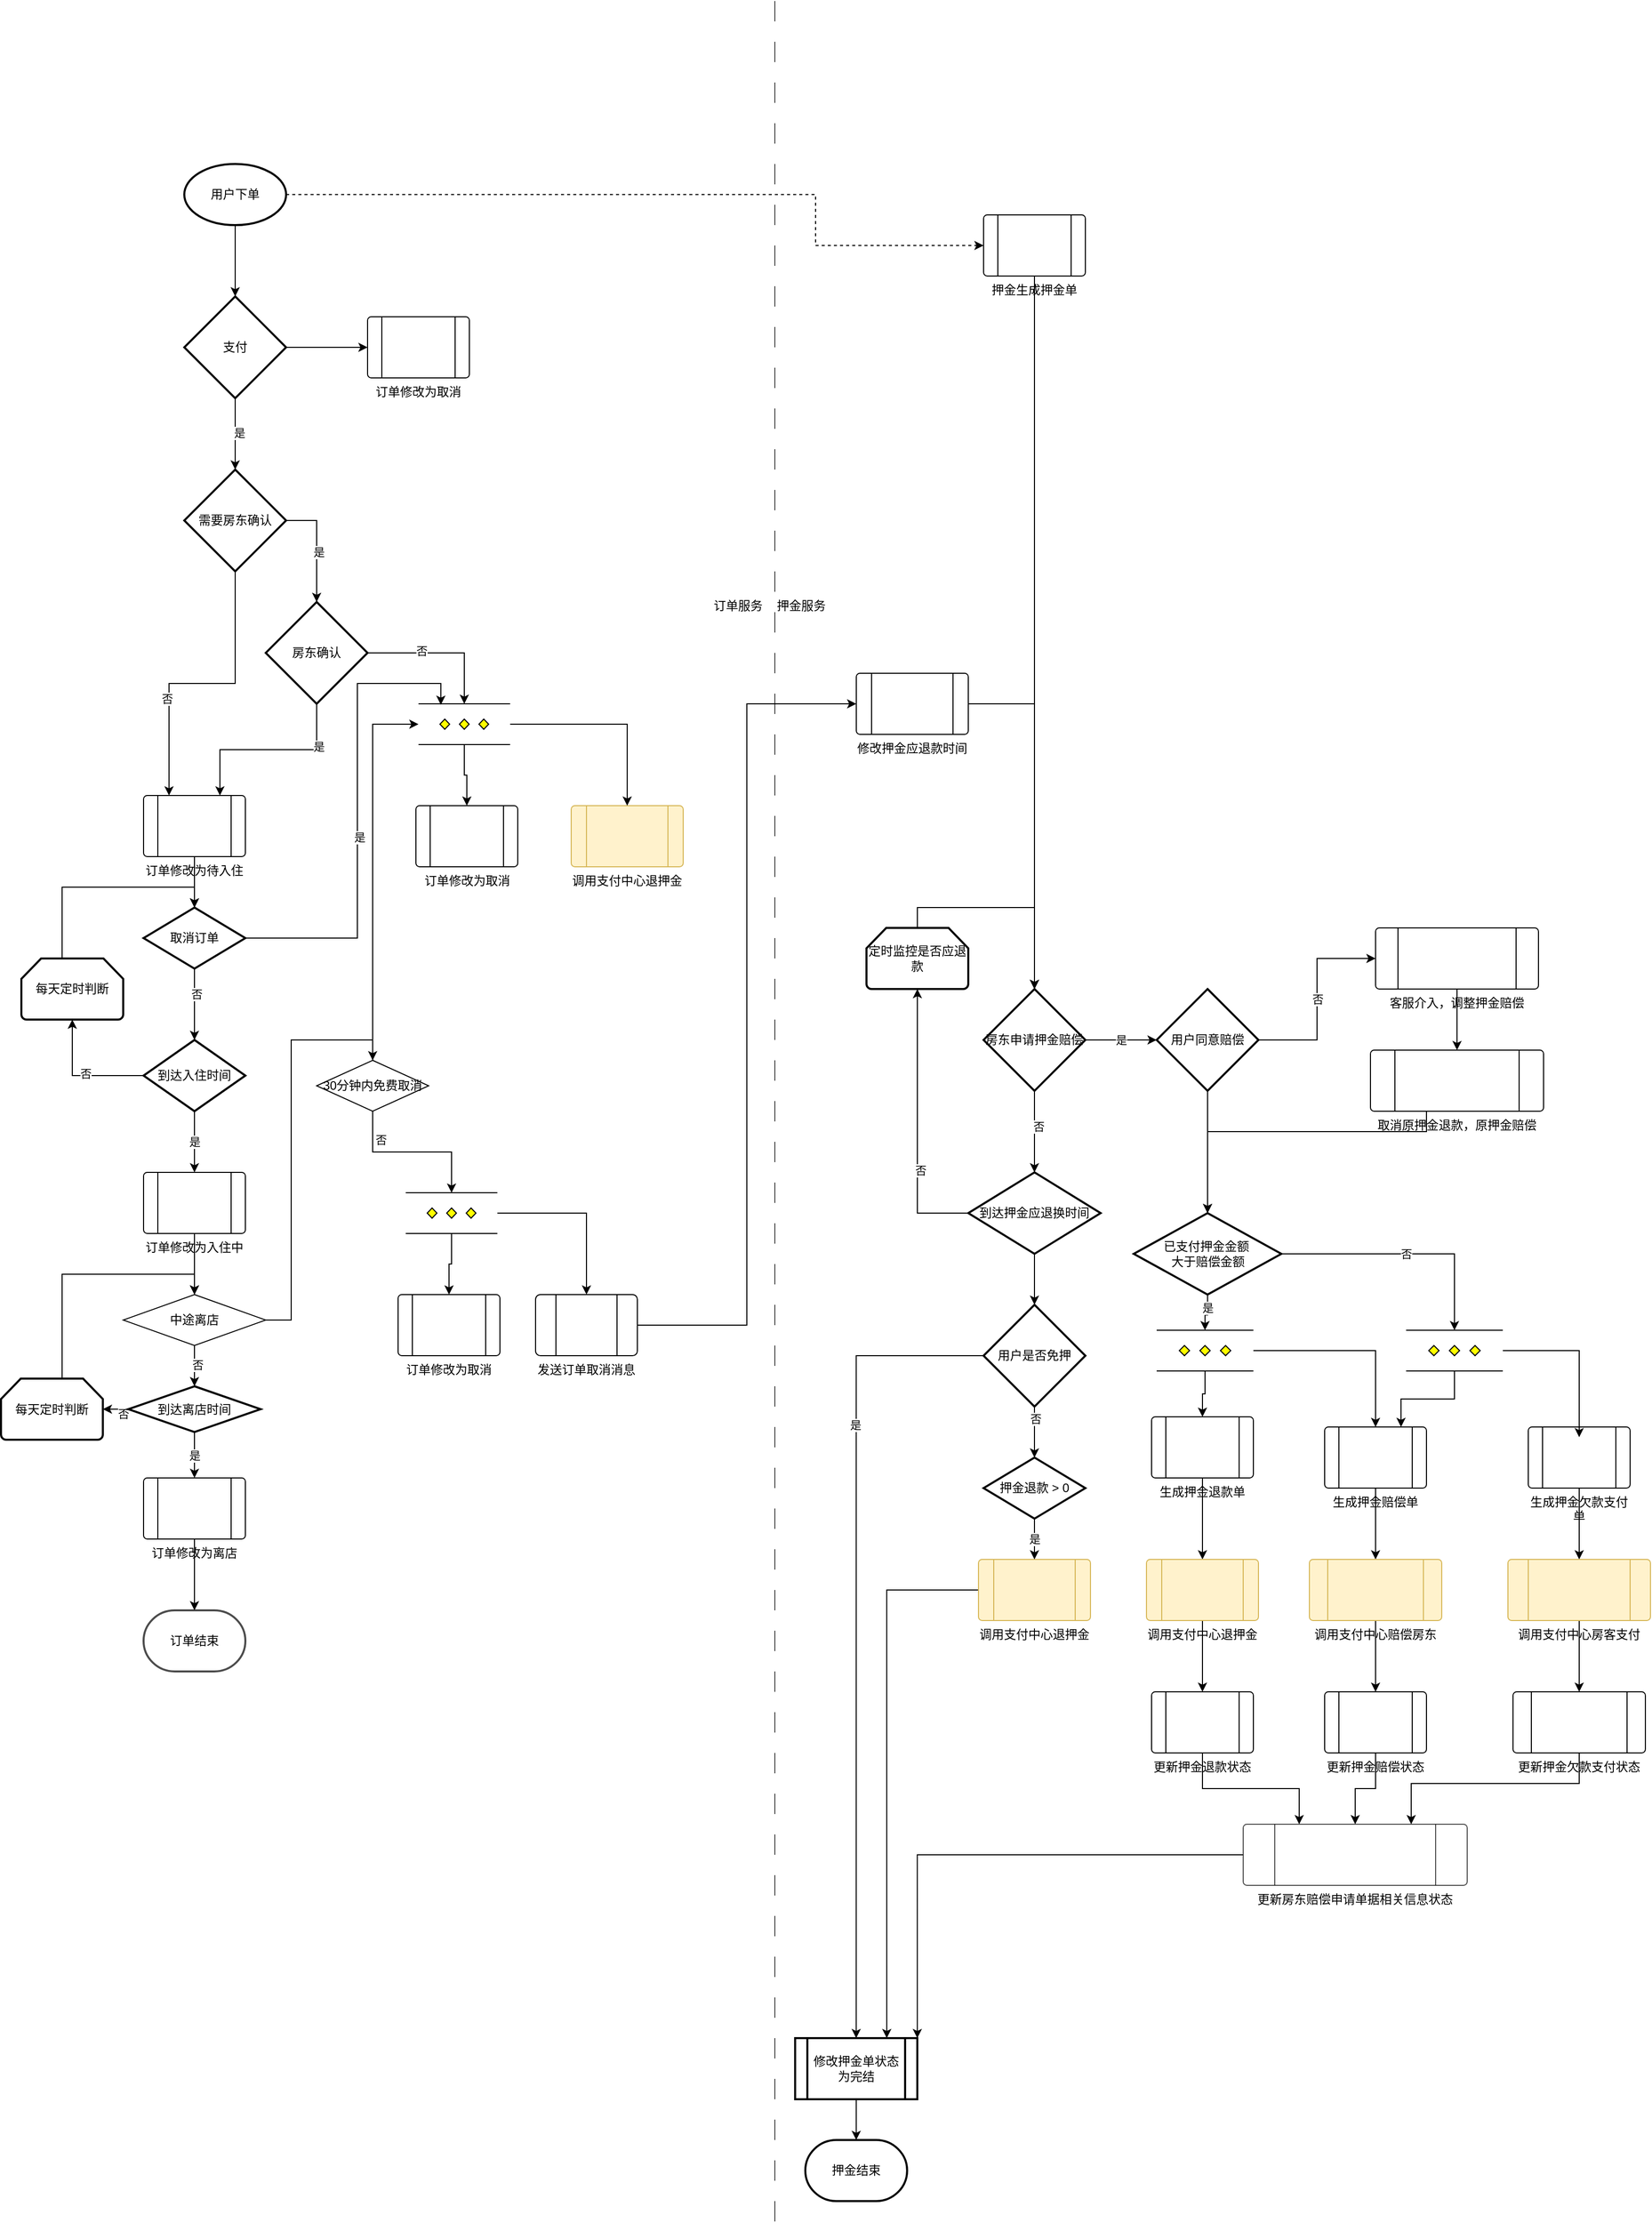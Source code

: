 <mxfile version="13.8.9-1" type="github">
  <diagram id="CqDLDWrJa-jndo9C78Bm" name="Page-1">
    <mxGraphModel dx="946" dy="591" grid="1" gridSize="10" guides="1" tooltips="1" connect="1" arrows="1" fold="1" page="1" pageScale="1" pageWidth="4681" pageHeight="3300" math="0" shadow="0">
      <root>
        <mxCell id="0" />
        <mxCell id="1" parent="0" />
        <mxCell id="YZ6cj2licxc5QXh-B7IP-3" value="调用支付中心退押金" style="verticalLabelPosition=bottom;verticalAlign=top;html=1;shape=process;whiteSpace=wrap;rounded=1;size=0.14;arcSize=6;fillColor=#fff2cc;strokeColor=#d6b656;" parent="1" vertex="1">
          <mxGeometry x="1910" y="1260" width="110" height="60" as="geometry" />
        </mxCell>
        <mxCell id="YZ6cj2licxc5QXh-B7IP-10" style="edgeStyle=orthogonalEdgeStyle;rounded=0;orthogonalLoop=1;jettySize=auto;html=1;exitX=1;exitY=0.5;exitDx=0;exitDy=0;exitPerimeter=0;" parent="1" source="YZ6cj2licxc5QXh-B7IP-4" target="YZ6cj2licxc5QXh-B7IP-5" edge="1">
          <mxGeometry relative="1" as="geometry">
            <mxPoint x="1680" y="1040" as="targetPoint" />
            <Array as="points">
              <mxPoint x="1660" y="980" />
            </Array>
          </mxGeometry>
        </mxCell>
        <mxCell id="YZ6cj2licxc5QXh-B7IP-14" value="是" style="edgeLabel;html=1;align=center;verticalAlign=middle;resizable=0;points=[];" parent="YZ6cj2licxc5QXh-B7IP-10" vertex="1" connectable="0">
          <mxGeometry x="0.107" y="2" relative="1" as="geometry">
            <mxPoint as="offset" />
          </mxGeometry>
        </mxCell>
        <mxCell id="YZ6cj2licxc5QXh-B7IP-18" style="edgeStyle=orthogonalEdgeStyle;rounded=0;orthogonalLoop=1;jettySize=auto;html=1;entryX=0.25;entryY=0;entryDx=0;entryDy=0;" parent="1" source="YZ6cj2licxc5QXh-B7IP-4" target="YZ6cj2licxc5QXh-B7IP-26" edge="1">
          <mxGeometry relative="1" as="geometry">
            <mxPoint x="1500" y="1150" as="targetPoint" />
          </mxGeometry>
        </mxCell>
        <mxCell id="YZ6cj2licxc5QXh-B7IP-19" value="否" style="edgeLabel;html=1;align=center;verticalAlign=middle;resizable=0;points=[];" parent="YZ6cj2licxc5QXh-B7IP-18" vertex="1" connectable="0">
          <mxGeometry x="0.333" y="-2" relative="1" as="geometry">
            <mxPoint as="offset" />
          </mxGeometry>
        </mxCell>
        <mxCell id="YZ6cj2licxc5QXh-B7IP-4" value="需要房东确认" style="strokeWidth=2;html=1;shape=mxgraph.flowchart.decision;whiteSpace=wrap;" parent="1" vertex="1">
          <mxGeometry x="1530" y="930" width="100" height="100" as="geometry" />
        </mxCell>
        <mxCell id="YZ6cj2licxc5QXh-B7IP-30" style="edgeStyle=orthogonalEdgeStyle;rounded=0;orthogonalLoop=1;jettySize=auto;html=1;exitX=0.5;exitY=1;exitDx=0;exitDy=0;exitPerimeter=0;entryX=0.75;entryY=0;entryDx=0;entryDy=0;" parent="1" source="YZ6cj2licxc5QXh-B7IP-5" target="YZ6cj2licxc5QXh-B7IP-26" edge="1">
          <mxGeometry relative="1" as="geometry" />
        </mxCell>
        <mxCell id="YZ6cj2licxc5QXh-B7IP-31" value="是" style="edgeLabel;html=1;align=center;verticalAlign=middle;resizable=0;points=[];" parent="YZ6cj2licxc5QXh-B7IP-30" vertex="1" connectable="0">
          <mxGeometry x="-0.546" y="2" relative="1" as="geometry">
            <mxPoint as="offset" />
          </mxGeometry>
        </mxCell>
        <mxCell id="YZ6cj2licxc5QXh-B7IP-42" style="edgeStyle=orthogonalEdgeStyle;rounded=0;orthogonalLoop=1;jettySize=auto;html=1;entryX=0.5;entryY=0;entryDx=0;entryDy=0;entryPerimeter=0;" parent="1" source="YZ6cj2licxc5QXh-B7IP-5" target="YZ6cj2licxc5QXh-B7IP-34" edge="1">
          <mxGeometry relative="1" as="geometry" />
        </mxCell>
        <mxCell id="YZ6cj2licxc5QXh-B7IP-43" value="否" style="edgeLabel;html=1;align=center;verticalAlign=middle;resizable=0;points=[];" parent="YZ6cj2licxc5QXh-B7IP-42" vertex="1" connectable="0">
          <mxGeometry x="-0.272" y="2" relative="1" as="geometry">
            <mxPoint as="offset" />
          </mxGeometry>
        </mxCell>
        <mxCell id="YZ6cj2licxc5QXh-B7IP-5" value="房东确认" style="strokeWidth=2;html=1;shape=mxgraph.flowchart.decision;whiteSpace=wrap;" parent="1" vertex="1">
          <mxGeometry x="1610" y="1060" width="100" height="100" as="geometry" />
        </mxCell>
        <mxCell id="YZ6cj2licxc5QXh-B7IP-27" style="edgeStyle=orthogonalEdgeStyle;rounded=0;orthogonalLoop=1;jettySize=auto;html=1;exitX=0.5;exitY=1;exitDx=0;exitDy=0;exitPerimeter=0;entryX=0.5;entryY=0;entryDx=0;entryDy=0;entryPerimeter=0;" parent="1" source="YZ6cj2licxc5QXh-B7IP-6" target="YZ6cj2licxc5QXh-B7IP-25" edge="1">
          <mxGeometry relative="1" as="geometry" />
        </mxCell>
        <mxCell id="YZ6cj2licxc5QXh-B7IP-44" style="edgeStyle=orthogonalEdgeStyle;rounded=0;orthogonalLoop=1;jettySize=auto;html=1;entryX=0;entryY=0.5;entryDx=0;entryDy=0;dashed=1;" parent="1" source="YZ6cj2licxc5QXh-B7IP-6" target="YZ6cj2licxc5QXh-B7IP-7" edge="1">
          <mxGeometry relative="1" as="geometry">
            <Array as="points">
              <mxPoint x="2150" y="660" />
              <mxPoint x="2150" y="710" />
            </Array>
          </mxGeometry>
        </mxCell>
        <mxCell id="YZ6cj2licxc5QXh-B7IP-6" value="用户下单" style="strokeWidth=2;html=1;shape=mxgraph.flowchart.start_1;whiteSpace=wrap;" parent="1" vertex="1">
          <mxGeometry x="1530" y="630" width="100" height="60" as="geometry" />
        </mxCell>
        <mxCell id="YZ6cj2licxc5QXh-B7IP-106" style="edgeStyle=orthogonalEdgeStyle;rounded=0;orthogonalLoop=1;jettySize=auto;html=1;entryX=0.5;entryY=0;entryDx=0;entryDy=0;entryPerimeter=0;" parent="1" source="YZ6cj2licxc5QXh-B7IP-7" target="YZ6cj2licxc5QXh-B7IP-90" edge="1">
          <mxGeometry relative="1" as="geometry" />
        </mxCell>
        <mxCell id="YZ6cj2licxc5QXh-B7IP-7" value="押金生成押金单" style="verticalLabelPosition=bottom;verticalAlign=top;html=1;shape=process;whiteSpace=wrap;rounded=1;size=0.14;arcSize=6;" parent="1" vertex="1">
          <mxGeometry x="2315" y="680" width="100" height="60" as="geometry" />
        </mxCell>
        <mxCell id="YZ6cj2licxc5QXh-B7IP-12" value="订单修改为取消" style="verticalLabelPosition=bottom;verticalAlign=top;html=1;shape=process;whiteSpace=wrap;rounded=1;size=0.14;arcSize=6;" parent="1" vertex="1">
          <mxGeometry x="1757.5" y="1260" width="100" height="60" as="geometry" />
        </mxCell>
        <mxCell id="YZ6cj2licxc5QXh-B7IP-28" style="edgeStyle=orthogonalEdgeStyle;rounded=0;orthogonalLoop=1;jettySize=auto;html=1;exitX=0.5;exitY=1;exitDx=0;exitDy=0;exitPerimeter=0;entryX=0.5;entryY=0;entryDx=0;entryDy=0;entryPerimeter=0;" parent="1" source="YZ6cj2licxc5QXh-B7IP-25" target="YZ6cj2licxc5QXh-B7IP-4" edge="1">
          <mxGeometry relative="1" as="geometry" />
        </mxCell>
        <mxCell id="YZ6cj2licxc5QXh-B7IP-32" value="是" style="edgeLabel;html=1;align=center;verticalAlign=middle;resizable=0;points=[];" parent="YZ6cj2licxc5QXh-B7IP-28" vertex="1" connectable="0">
          <mxGeometry x="-0.029" y="4" relative="1" as="geometry">
            <mxPoint as="offset" />
          </mxGeometry>
        </mxCell>
        <mxCell id="YZ6cj2licxc5QXh-B7IP-41" style="edgeStyle=orthogonalEdgeStyle;rounded=0;orthogonalLoop=1;jettySize=auto;html=1;entryX=0;entryY=0.5;entryDx=0;entryDy=0;" parent="1" source="YZ6cj2licxc5QXh-B7IP-25" target="YZ6cj2licxc5QXh-B7IP-40" edge="1">
          <mxGeometry relative="1" as="geometry" />
        </mxCell>
        <mxCell id="YZ6cj2licxc5QXh-B7IP-25" value="支付" style="strokeWidth=2;html=1;shape=mxgraph.flowchart.decision;whiteSpace=wrap;" parent="1" vertex="1">
          <mxGeometry x="1530" y="760" width="100" height="100" as="geometry" />
        </mxCell>
        <mxCell id="YZ6cj2licxc5QXh-B7IP-66" style="edgeStyle=orthogonalEdgeStyle;rounded=0;orthogonalLoop=1;jettySize=auto;html=1;entryX=0.5;entryY=0;entryDx=0;entryDy=0;entryPerimeter=0;" parent="1" source="YZ6cj2licxc5QXh-B7IP-26" target="YZ6cj2licxc5QXh-B7IP-38" edge="1">
          <mxGeometry relative="1" as="geometry" />
        </mxCell>
        <mxCell id="YZ6cj2licxc5QXh-B7IP-26" value="订单修改为待入住" style="verticalLabelPosition=bottom;verticalAlign=top;html=1;shape=process;whiteSpace=wrap;rounded=1;size=0.14;arcSize=6;" parent="1" vertex="1">
          <mxGeometry x="1490" y="1250" width="100" height="60" as="geometry" />
        </mxCell>
        <mxCell id="YZ6cj2licxc5QXh-B7IP-46" style="edgeStyle=orthogonalEdgeStyle;rounded=0;orthogonalLoop=1;jettySize=auto;html=1;entryX=0.5;entryY=0;entryDx=0;entryDy=0;" parent="1" source="YZ6cj2licxc5QXh-B7IP-34" target="YZ6cj2licxc5QXh-B7IP-12" edge="1">
          <mxGeometry relative="1" as="geometry">
            <mxPoint x="1807.5" y="1250" as="targetPoint" />
          </mxGeometry>
        </mxCell>
        <mxCell id="YZ6cj2licxc5QXh-B7IP-47" style="edgeStyle=orthogonalEdgeStyle;rounded=0;orthogonalLoop=1;jettySize=auto;html=1;" parent="1" source="YZ6cj2licxc5QXh-B7IP-34" target="YZ6cj2licxc5QXh-B7IP-3" edge="1">
          <mxGeometry relative="1" as="geometry" />
        </mxCell>
        <mxCell id="YZ6cj2licxc5QXh-B7IP-34" value="" style="verticalLabelPosition=bottom;verticalAlign=top;html=1;shape=mxgraph.flowchart.parallel_mode;pointerEvents=1" parent="1" vertex="1">
          <mxGeometry x="1760" y="1160" width="90" height="40" as="geometry" />
        </mxCell>
        <mxCell id="YZ6cj2licxc5QXh-B7IP-67" style="edgeStyle=orthogonalEdgeStyle;rounded=0;orthogonalLoop=1;jettySize=auto;html=1;exitX=0.5;exitY=1;exitDx=0;exitDy=0;exitPerimeter=0;entryX=0.5;entryY=0;entryDx=0;entryDy=0;entryPerimeter=0;" parent="1" source="YZ6cj2licxc5QXh-B7IP-38" target="YZ6cj2licxc5QXh-B7IP-63" edge="1">
          <mxGeometry relative="1" as="geometry" />
        </mxCell>
        <mxCell id="YZ6cj2licxc5QXh-B7IP-68" value="否" style="edgeLabel;html=1;align=center;verticalAlign=middle;resizable=0;points=[];" parent="YZ6cj2licxc5QXh-B7IP-67" vertex="1" connectable="0">
          <mxGeometry x="-0.286" y="2" relative="1" as="geometry">
            <mxPoint as="offset" />
          </mxGeometry>
        </mxCell>
        <mxCell id="YZ6cj2licxc5QXh-B7IP-80" style="edgeStyle=orthogonalEdgeStyle;rounded=0;orthogonalLoop=1;jettySize=auto;html=1;exitX=1;exitY=0.5;exitDx=0;exitDy=0;exitPerimeter=0;entryX=0.244;entryY=0.025;entryDx=0;entryDy=0;entryPerimeter=0;" parent="1" source="YZ6cj2licxc5QXh-B7IP-38" target="YZ6cj2licxc5QXh-B7IP-34" edge="1">
          <mxGeometry relative="1" as="geometry">
            <Array as="points">
              <mxPoint x="1700" y="1390" />
              <mxPoint x="1700" y="1140" />
              <mxPoint x="1782" y="1140" />
            </Array>
          </mxGeometry>
        </mxCell>
        <mxCell id="YZ6cj2licxc5QXh-B7IP-81" value="是" style="edgeLabel;html=1;align=center;verticalAlign=middle;resizable=0;points=[];" parent="YZ6cj2licxc5QXh-B7IP-80" vertex="1" connectable="0">
          <mxGeometry x="-0.095" y="-2" relative="1" as="geometry">
            <mxPoint as="offset" />
          </mxGeometry>
        </mxCell>
        <mxCell id="YZ6cj2licxc5QXh-B7IP-38" value="取消订单" style="strokeWidth=2;html=1;shape=mxgraph.flowchart.decision;whiteSpace=wrap;" parent="1" vertex="1">
          <mxGeometry x="1490" y="1360" width="100" height="60" as="geometry" />
        </mxCell>
        <mxCell id="YZ6cj2licxc5QXh-B7IP-40" value="订单修改为取消" style="verticalLabelPosition=bottom;verticalAlign=top;html=1;shape=process;whiteSpace=wrap;rounded=1;size=0.14;arcSize=6;" parent="1" vertex="1">
          <mxGeometry x="1710" y="780" width="100" height="60" as="geometry" />
        </mxCell>
        <mxCell id="IQoeNceA4I0Qv3CxPhP2-16" style="edgeStyle=orthogonalEdgeStyle;rounded=0;orthogonalLoop=1;jettySize=auto;html=1;entryX=0.75;entryY=0;entryDx=0;entryDy=0;" parent="1" source="YZ6cj2licxc5QXh-B7IP-51" target="IQoeNceA4I0Qv3CxPhP2-12" edge="1">
          <mxGeometry relative="1" as="geometry" />
        </mxCell>
        <mxCell id="YZ6cj2licxc5QXh-B7IP-51" value="调用支付中心退押金" style="verticalLabelPosition=bottom;verticalAlign=top;html=1;shape=process;whiteSpace=wrap;rounded=1;size=0.14;arcSize=6;fillColor=#fff2cc;strokeColor=#d6b656;" parent="1" vertex="1">
          <mxGeometry x="2310" y="2000" width="110" height="60" as="geometry" />
        </mxCell>
        <mxCell id="YZ6cj2licxc5QXh-B7IP-52" value="订单修改为取消" style="verticalLabelPosition=bottom;verticalAlign=top;html=1;shape=process;whiteSpace=wrap;rounded=1;size=0.14;arcSize=6;" parent="1" vertex="1">
          <mxGeometry x="1740" y="1740" width="100" height="60" as="geometry" />
        </mxCell>
        <mxCell id="YZ6cj2licxc5QXh-B7IP-53" style="edgeStyle=orthogonalEdgeStyle;rounded=0;orthogonalLoop=1;jettySize=auto;html=1;entryX=0.5;entryY=0;entryDx=0;entryDy=0;" parent="1" source="YZ6cj2licxc5QXh-B7IP-55" target="YZ6cj2licxc5QXh-B7IP-52" edge="1">
          <mxGeometry relative="1" as="geometry">
            <mxPoint x="1795" y="1730" as="targetPoint" />
          </mxGeometry>
        </mxCell>
        <mxCell id="YZ6cj2licxc5QXh-B7IP-105" style="edgeStyle=orthogonalEdgeStyle;rounded=0;orthogonalLoop=1;jettySize=auto;html=1;" parent="1" source="YZ6cj2licxc5QXh-B7IP-55" target="YZ6cj2licxc5QXh-B7IP-56" edge="1">
          <mxGeometry relative="1" as="geometry" />
        </mxCell>
        <mxCell id="YZ6cj2licxc5QXh-B7IP-55" value="" style="verticalLabelPosition=bottom;verticalAlign=top;html=1;shape=mxgraph.flowchart.parallel_mode;pointerEvents=1" parent="1" vertex="1">
          <mxGeometry x="1747.5" y="1640" width="90" height="40" as="geometry" />
        </mxCell>
        <mxCell id="IQoeNceA4I0Qv3CxPhP2-4" style="edgeStyle=orthogonalEdgeStyle;rounded=0;orthogonalLoop=1;jettySize=auto;html=1;entryX=0;entryY=0.5;entryDx=0;entryDy=0;" parent="1" source="YZ6cj2licxc5QXh-B7IP-56" target="IQoeNceA4I0Qv3CxPhP2-2" edge="1">
          <mxGeometry relative="1" as="geometry" />
        </mxCell>
        <mxCell id="YZ6cj2licxc5QXh-B7IP-56" value="发送订单取消消息" style="verticalLabelPosition=bottom;verticalAlign=top;html=1;shape=process;whiteSpace=wrap;rounded=1;size=0.2;arcSize=8;" parent="1" vertex="1">
          <mxGeometry x="1875" y="1740" width="100" height="60" as="geometry" />
        </mxCell>
        <mxCell id="YZ6cj2licxc5QXh-B7IP-77" style="edgeStyle=orthogonalEdgeStyle;rounded=0;orthogonalLoop=1;jettySize=auto;html=1;entryX=0.5;entryY=0;entryDx=0;entryDy=0;" parent="1" source="YZ6cj2licxc5QXh-B7IP-58" target="YZ6cj2licxc5QXh-B7IP-62" edge="1">
          <mxGeometry relative="1" as="geometry" />
        </mxCell>
        <mxCell id="YZ6cj2licxc5QXh-B7IP-58" value="订单修改为入住中" style="verticalLabelPosition=bottom;verticalAlign=top;html=1;shape=process;whiteSpace=wrap;rounded=1;size=0.14;arcSize=6;" parent="1" vertex="1">
          <mxGeometry x="1490" y="1620" width="100" height="60" as="geometry" />
        </mxCell>
        <mxCell id="YZ6cj2licxc5QXh-B7IP-85" style="edgeStyle=orthogonalEdgeStyle;rounded=0;orthogonalLoop=1;jettySize=auto;html=1;entryX=0.5;entryY=0;entryDx=0;entryDy=0;entryPerimeter=0;" parent="1" source="YZ6cj2licxc5QXh-B7IP-62" target="YZ6cj2licxc5QXh-B7IP-79" edge="1">
          <mxGeometry relative="1" as="geometry" />
        </mxCell>
        <mxCell id="YZ6cj2licxc5QXh-B7IP-86" value="否" style="edgeLabel;html=1;align=center;verticalAlign=middle;resizable=0;points=[];" parent="YZ6cj2licxc5QXh-B7IP-85" vertex="1" connectable="0">
          <mxGeometry x="-0.067" y="3" relative="1" as="geometry">
            <mxPoint as="offset" />
          </mxGeometry>
        </mxCell>
        <mxCell id="Ndkv5XKB-rQeIS26Dphu-2" style="edgeStyle=orthogonalEdgeStyle;rounded=0;orthogonalLoop=1;jettySize=auto;html=1;entryX=0.5;entryY=0;entryDx=0;entryDy=0;" edge="1" parent="1" source="YZ6cj2licxc5QXh-B7IP-62" target="Ndkv5XKB-rQeIS26Dphu-1">
          <mxGeometry relative="1" as="geometry" />
        </mxCell>
        <mxCell id="YZ6cj2licxc5QXh-B7IP-62" value="中途离店" style="rhombus;whiteSpace=wrap;html=1;" parent="1" vertex="1">
          <mxGeometry x="1470" y="1740" width="140" height="50" as="geometry" />
        </mxCell>
        <mxCell id="YZ6cj2licxc5QXh-B7IP-69" value="是" style="edgeStyle=orthogonalEdgeStyle;rounded=0;orthogonalLoop=1;jettySize=auto;html=1;entryX=0.5;entryY=0;entryDx=0;entryDy=0;" parent="1" source="YZ6cj2licxc5QXh-B7IP-63" target="YZ6cj2licxc5QXh-B7IP-58" edge="1">
          <mxGeometry relative="1" as="geometry" />
        </mxCell>
        <mxCell id="YZ6cj2licxc5QXh-B7IP-73" style="edgeStyle=orthogonalEdgeStyle;rounded=0;orthogonalLoop=1;jettySize=auto;html=1;entryX=0.5;entryY=1;entryDx=0;entryDy=0;entryPerimeter=0;" parent="1" source="YZ6cj2licxc5QXh-B7IP-63" target="YZ6cj2licxc5QXh-B7IP-72" edge="1">
          <mxGeometry relative="1" as="geometry" />
        </mxCell>
        <mxCell id="YZ6cj2licxc5QXh-B7IP-115" value="否" style="edgeLabel;html=1;align=center;verticalAlign=middle;resizable=0;points=[];" parent="YZ6cj2licxc5QXh-B7IP-73" vertex="1" connectable="0">
          <mxGeometry x="-0.067" y="-2" relative="1" as="geometry">
            <mxPoint x="1" as="offset" />
          </mxGeometry>
        </mxCell>
        <mxCell id="YZ6cj2licxc5QXh-B7IP-63" value="到达入住时间" style="strokeWidth=2;html=1;shape=mxgraph.flowchart.decision;whiteSpace=wrap;" parent="1" vertex="1">
          <mxGeometry x="1490" y="1490" width="100" height="70" as="geometry" />
        </mxCell>
        <mxCell id="IQoeNceA4I0Qv3CxPhP2-74" style="edgeStyle=orthogonalEdgeStyle;rounded=0;orthogonalLoop=1;jettySize=auto;html=1;entryX=0.5;entryY=0;entryDx=0;entryDy=0;entryPerimeter=0;" parent="1" source="YZ6cj2licxc5QXh-B7IP-65" target="IQoeNceA4I0Qv3CxPhP2-75" edge="1">
          <mxGeometry relative="1" as="geometry">
            <mxPoint x="1540" y="2040" as="targetPoint" />
          </mxGeometry>
        </mxCell>
        <mxCell id="YZ6cj2licxc5QXh-B7IP-65" value="订单修改为离店" style="verticalLabelPosition=bottom;verticalAlign=top;html=1;shape=process;whiteSpace=wrap;rounded=1;size=0.14;arcSize=6;" parent="1" vertex="1">
          <mxGeometry x="1490" y="1920" width="100" height="60" as="geometry" />
        </mxCell>
        <mxCell id="YZ6cj2licxc5QXh-B7IP-74" style="edgeStyle=orthogonalEdgeStyle;rounded=0;orthogonalLoop=1;jettySize=auto;html=1;entryX=0.5;entryY=0;entryDx=0;entryDy=0;entryPerimeter=0;" parent="1" source="YZ6cj2licxc5QXh-B7IP-72" target="YZ6cj2licxc5QXh-B7IP-38" edge="1">
          <mxGeometry relative="1" as="geometry">
            <Array as="points">
              <mxPoint x="1410" y="1340" />
              <mxPoint x="1540" y="1340" />
            </Array>
          </mxGeometry>
        </mxCell>
        <mxCell id="YZ6cj2licxc5QXh-B7IP-72" value="每天定时判断" style="strokeWidth=2;html=1;shape=mxgraph.flowchart.loop_limit;whiteSpace=wrap;" parent="1" vertex="1">
          <mxGeometry x="1370" y="1410" width="100" height="60" as="geometry" />
        </mxCell>
        <mxCell id="YZ6cj2licxc5QXh-B7IP-83" style="edgeStyle=orthogonalEdgeStyle;rounded=0;orthogonalLoop=1;jettySize=auto;html=1;entryX=1;entryY=0.5;entryDx=0;entryDy=0;entryPerimeter=0;" parent="1" source="YZ6cj2licxc5QXh-B7IP-79" target="YZ6cj2licxc5QXh-B7IP-82" edge="1">
          <mxGeometry relative="1" as="geometry" />
        </mxCell>
        <mxCell id="YZ6cj2licxc5QXh-B7IP-88" value="否" style="edgeLabel;html=1;align=center;verticalAlign=middle;resizable=0;points=[];" parent="YZ6cj2licxc5QXh-B7IP-83" vertex="1" connectable="0">
          <mxGeometry x="0.28" y="4" relative="1" as="geometry">
            <mxPoint as="offset" />
          </mxGeometry>
        </mxCell>
        <mxCell id="YZ6cj2licxc5QXh-B7IP-87" value="是" style="edgeStyle=orthogonalEdgeStyle;rounded=0;orthogonalLoop=1;jettySize=auto;html=1;exitX=0.5;exitY=1;exitDx=0;exitDy=0;exitPerimeter=0;entryX=0.5;entryY=0;entryDx=0;entryDy=0;" parent="1" source="YZ6cj2licxc5QXh-B7IP-79" target="YZ6cj2licxc5QXh-B7IP-65" edge="1">
          <mxGeometry relative="1" as="geometry" />
        </mxCell>
        <mxCell id="YZ6cj2licxc5QXh-B7IP-79" value="到达离店时间" style="strokeWidth=2;html=1;shape=mxgraph.flowchart.decision;whiteSpace=wrap;" parent="1" vertex="1">
          <mxGeometry x="1475" y="1830" width="130" height="45" as="geometry" />
        </mxCell>
        <mxCell id="YZ6cj2licxc5QXh-B7IP-84" style="edgeStyle=orthogonalEdgeStyle;rounded=0;orthogonalLoop=1;jettySize=auto;html=1;entryX=0.5;entryY=0;entryDx=0;entryDy=0;" parent="1" source="YZ6cj2licxc5QXh-B7IP-82" target="YZ6cj2licxc5QXh-B7IP-62" edge="1">
          <mxGeometry relative="1" as="geometry">
            <mxPoint x="1390" y="1700" as="targetPoint" />
            <Array as="points">
              <mxPoint x="1410" y="1720" />
              <mxPoint x="1540" y="1720" />
            </Array>
          </mxGeometry>
        </mxCell>
        <mxCell id="YZ6cj2licxc5QXh-B7IP-82" value="每天定时判断" style="strokeWidth=2;html=1;shape=mxgraph.flowchart.loop_limit;whiteSpace=wrap;" parent="1" vertex="1">
          <mxGeometry x="1350" y="1822.5" width="100" height="60" as="geometry" />
        </mxCell>
        <mxCell id="YZ6cj2licxc5QXh-B7IP-116" style="edgeStyle=orthogonalEdgeStyle;rounded=0;orthogonalLoop=1;jettySize=auto;html=1;exitX=0.5;exitY=0;exitDx=0;exitDy=0;exitPerimeter=0;entryX=0.5;entryY=0;entryDx=0;entryDy=0;entryPerimeter=0;" parent="1" source="YZ6cj2licxc5QXh-B7IP-89" target="YZ6cj2licxc5QXh-B7IP-90" edge="1">
          <mxGeometry relative="1" as="geometry" />
        </mxCell>
        <mxCell id="YZ6cj2licxc5QXh-B7IP-89" value="定时监控是否应退款" style="strokeWidth=2;html=1;shape=mxgraph.flowchart.loop_limit;whiteSpace=wrap;" parent="1" vertex="1">
          <mxGeometry x="2200" y="1380" width="100" height="60" as="geometry" />
        </mxCell>
        <mxCell id="YZ6cj2licxc5QXh-B7IP-96" style="edgeStyle=orthogonalEdgeStyle;rounded=0;orthogonalLoop=1;jettySize=auto;html=1;entryX=0.5;entryY=0;entryDx=0;entryDy=0;entryPerimeter=0;" parent="1" source="YZ6cj2licxc5QXh-B7IP-90" target="YZ6cj2licxc5QXh-B7IP-92" edge="1">
          <mxGeometry relative="1" as="geometry" />
        </mxCell>
        <mxCell id="YZ6cj2licxc5QXh-B7IP-97" value="否" style="edgeLabel;html=1;align=center;verticalAlign=middle;resizable=0;points=[];" parent="YZ6cj2licxc5QXh-B7IP-96" vertex="1" connectable="0">
          <mxGeometry x="-0.125" y="4" relative="1" as="geometry">
            <mxPoint as="offset" />
          </mxGeometry>
        </mxCell>
        <mxCell id="YZ6cj2licxc5QXh-B7IP-98" value="是" style="edgeStyle=orthogonalEdgeStyle;rounded=0;orthogonalLoop=1;jettySize=auto;html=1;entryX=0;entryY=0.5;entryDx=0;entryDy=0;entryPerimeter=0;" parent="1" source="YZ6cj2licxc5QXh-B7IP-90" target="YZ6cj2licxc5QXh-B7IP-91" edge="1">
          <mxGeometry relative="1" as="geometry" />
        </mxCell>
        <mxCell id="YZ6cj2licxc5QXh-B7IP-90" value="房东申请押金赔偿" style="strokeWidth=2;html=1;shape=mxgraph.flowchart.decision;whiteSpace=wrap;" parent="1" vertex="1">
          <mxGeometry x="2315" y="1440" width="100" height="100" as="geometry" />
        </mxCell>
        <mxCell id="YZ6cj2licxc5QXh-B7IP-103" value="否" style="edgeStyle=orthogonalEdgeStyle;rounded=0;orthogonalLoop=1;jettySize=auto;html=1;entryX=0;entryY=0.5;entryDx=0;entryDy=0;" parent="1" source="YZ6cj2licxc5QXh-B7IP-91" target="IQoeNceA4I0Qv3CxPhP2-7" edge="1">
          <mxGeometry relative="1" as="geometry">
            <mxPoint x="2665.0" y="1490" as="targetPoint" />
          </mxGeometry>
        </mxCell>
        <mxCell id="IQoeNceA4I0Qv3CxPhP2-17" style="edgeStyle=orthogonalEdgeStyle;rounded=0;orthogonalLoop=1;jettySize=auto;html=1;entryX=0.5;entryY=0;entryDx=0;entryDy=0;entryPerimeter=0;" parent="1" source="YZ6cj2licxc5QXh-B7IP-91" target="IQoeNceA4I0Qv3CxPhP2-30" edge="1">
          <mxGeometry relative="1" as="geometry" />
        </mxCell>
        <mxCell id="YZ6cj2licxc5QXh-B7IP-91" value="用户同意赔偿" style="strokeWidth=2;html=1;shape=mxgraph.flowchart.decision;whiteSpace=wrap;" parent="1" vertex="1">
          <mxGeometry x="2485" y="1440" width="100" height="100" as="geometry" />
        </mxCell>
        <mxCell id="YZ6cj2licxc5QXh-B7IP-93" style="edgeStyle=orthogonalEdgeStyle;rounded=0;orthogonalLoop=1;jettySize=auto;html=1;entryX=0.5;entryY=1;entryDx=0;entryDy=0;entryPerimeter=0;" parent="1" source="YZ6cj2licxc5QXh-B7IP-92" target="YZ6cj2licxc5QXh-B7IP-89" edge="1">
          <mxGeometry relative="1" as="geometry">
            <Array as="points">
              <mxPoint x="2250" y="1660" />
            </Array>
          </mxGeometry>
        </mxCell>
        <mxCell id="YZ6cj2licxc5QXh-B7IP-94" value="否" style="edgeLabel;html=1;align=center;verticalAlign=middle;resizable=0;points=[];" parent="YZ6cj2licxc5QXh-B7IP-93" vertex="1" connectable="0">
          <mxGeometry x="-0.319" y="-3" relative="1" as="geometry">
            <mxPoint as="offset" />
          </mxGeometry>
        </mxCell>
        <mxCell id="YZ6cj2licxc5QXh-B7IP-113" style="edgeStyle=orthogonalEdgeStyle;rounded=0;orthogonalLoop=1;jettySize=auto;html=1;entryX=0.5;entryY=0;entryDx=0;entryDy=0;entryPerimeter=0;" parent="1" source="YZ6cj2licxc5QXh-B7IP-92" target="YZ6cj2licxc5QXh-B7IP-111" edge="1">
          <mxGeometry relative="1" as="geometry">
            <mxPoint x="2370" y="1810" as="targetPoint" />
            <Array as="points">
              <mxPoint x="2365" y="1723" />
            </Array>
          </mxGeometry>
        </mxCell>
        <mxCell id="YZ6cj2licxc5QXh-B7IP-92" value="到达押金应退换时间" style="strokeWidth=2;html=1;shape=mxgraph.flowchart.decision;whiteSpace=wrap;" parent="1" vertex="1">
          <mxGeometry x="2300" y="1620" width="130" height="80" as="geometry" />
        </mxCell>
        <mxCell id="YZ6cj2licxc5QXh-B7IP-108" value="押金结束" style="strokeWidth=2;html=1;shape=mxgraph.flowchart.terminator;whiteSpace=wrap;" parent="1" vertex="1">
          <mxGeometry x="2139.93" y="2570" width="100" height="60" as="geometry" />
        </mxCell>
        <mxCell id="YZ6cj2licxc5QXh-B7IP-112" style="edgeStyle=orthogonalEdgeStyle;rounded=0;orthogonalLoop=1;jettySize=auto;html=1;exitX=0.5;exitY=1;exitDx=0;exitDy=0;exitPerimeter=0;entryX=0.5;entryY=0;entryDx=0;entryDy=0;entryPerimeter=0;" parent="1" source="YZ6cj2licxc5QXh-B7IP-111" target="IQoeNceA4I0Qv3CxPhP2-8" edge="1">
          <mxGeometry relative="1" as="geometry" />
        </mxCell>
        <mxCell id="YZ6cj2licxc5QXh-B7IP-114" value="否" style="edgeLabel;html=1;align=center;verticalAlign=middle;resizable=0;points=[];" parent="YZ6cj2licxc5QXh-B7IP-112" vertex="1" connectable="0">
          <mxGeometry x="-0.528" y="1" relative="1" as="geometry">
            <mxPoint as="offset" />
          </mxGeometry>
        </mxCell>
        <mxCell id="IQoeNceA4I0Qv3CxPhP2-13" value="" style="edgeStyle=orthogonalEdgeStyle;rounded=0;orthogonalLoop=1;jettySize=auto;html=1;" parent="1" source="YZ6cj2licxc5QXh-B7IP-111" target="IQoeNceA4I0Qv3CxPhP2-12" edge="1">
          <mxGeometry relative="1" as="geometry" />
        </mxCell>
        <mxCell id="IQoeNceA4I0Qv3CxPhP2-14" value="是" style="edgeLabel;html=1;align=center;verticalAlign=middle;resizable=0;points=[];" parent="IQoeNceA4I0Qv3CxPhP2-13" vertex="1" connectable="0">
          <mxGeometry x="-0.515" y="-1" relative="1" as="geometry">
            <mxPoint as="offset" />
          </mxGeometry>
        </mxCell>
        <mxCell id="YZ6cj2licxc5QXh-B7IP-111" value="用户是否免押" style="strokeWidth=2;html=1;shape=mxgraph.flowchart.decision;whiteSpace=wrap;" parent="1" vertex="1">
          <mxGeometry x="2315" y="1750" width="100" height="100" as="geometry" />
        </mxCell>
        <mxCell id="IQoeNceA4I0Qv3CxPhP2-5" style="edgeStyle=orthogonalEdgeStyle;rounded=0;orthogonalLoop=1;jettySize=auto;html=1;entryX=0.5;entryY=0;entryDx=0;entryDy=0;entryPerimeter=0;" parent="1" source="IQoeNceA4I0Qv3CxPhP2-2" target="YZ6cj2licxc5QXh-B7IP-90" edge="1">
          <mxGeometry relative="1" as="geometry" />
        </mxCell>
        <mxCell id="IQoeNceA4I0Qv3CxPhP2-2" value="修改押金应退款时间" style="verticalLabelPosition=bottom;verticalAlign=top;html=1;shape=process;whiteSpace=wrap;rounded=1;size=0.14;arcSize=6;" parent="1" vertex="1">
          <mxGeometry x="2190" y="1130" width="110" height="60" as="geometry" />
        </mxCell>
        <mxCell id="IQoeNceA4I0Qv3CxPhP2-32" style="edgeStyle=orthogonalEdgeStyle;rounded=0;orthogonalLoop=1;jettySize=auto;html=1;entryX=0.5;entryY=0;entryDx=0;entryDy=0;entryPerimeter=0;" parent="1" source="IQoeNceA4I0Qv3CxPhP2-6" target="IQoeNceA4I0Qv3CxPhP2-30" edge="1">
          <mxGeometry relative="1" as="geometry">
            <Array as="points">
              <mxPoint x="2750" y="1580" />
              <mxPoint x="2535" y="1580" />
            </Array>
          </mxGeometry>
        </mxCell>
        <mxCell id="IQoeNceA4I0Qv3CxPhP2-6" value="取消原押金退款，原押金赔偿" style="verticalLabelPosition=bottom;verticalAlign=top;html=1;shape=process;whiteSpace=wrap;rounded=1;size=0.14;arcSize=6;" parent="1" vertex="1">
          <mxGeometry x="2695" y="1500" width="170" height="60" as="geometry" />
        </mxCell>
        <mxCell id="IQoeNceA4I0Qv3CxPhP2-31" style="edgeStyle=orthogonalEdgeStyle;rounded=0;orthogonalLoop=1;jettySize=auto;html=1;exitX=0.5;exitY=1;exitDx=0;exitDy=0;" parent="1" source="IQoeNceA4I0Qv3CxPhP2-7" target="IQoeNceA4I0Qv3CxPhP2-6" edge="1">
          <mxGeometry relative="1" as="geometry" />
        </mxCell>
        <mxCell id="IQoeNceA4I0Qv3CxPhP2-7" value="客服介入，调整押金赔偿" style="verticalLabelPosition=bottom;verticalAlign=top;html=1;shape=process;whiteSpace=wrap;rounded=1;size=0.14;arcSize=6;" parent="1" vertex="1">
          <mxGeometry x="2700" y="1380" width="160" height="60" as="geometry" />
        </mxCell>
        <mxCell id="IQoeNceA4I0Qv3CxPhP2-9" value="是" style="edgeStyle=orthogonalEdgeStyle;rounded=0;orthogonalLoop=1;jettySize=auto;html=1;exitX=0.5;exitY=1;exitDx=0;exitDy=0;exitPerimeter=0;entryX=0.5;entryY=0;entryDx=0;entryDy=0;" parent="1" source="IQoeNceA4I0Qv3CxPhP2-8" target="YZ6cj2licxc5QXh-B7IP-51" edge="1">
          <mxGeometry relative="1" as="geometry" />
        </mxCell>
        <mxCell id="IQoeNceA4I0Qv3CxPhP2-8" value="押金退款 &amp;gt; 0" style="strokeWidth=2;html=1;shape=mxgraph.flowchart.decision;whiteSpace=wrap;" parent="1" vertex="1">
          <mxGeometry x="2315" y="1900" width="100" height="60" as="geometry" />
        </mxCell>
        <mxCell id="IQoeNceA4I0Qv3CxPhP2-41" style="edgeStyle=orthogonalEdgeStyle;rounded=0;orthogonalLoop=1;jettySize=auto;html=1;entryX=0.5;entryY=0;entryDx=0;entryDy=0;" parent="1" source="IQoeNceA4I0Qv3CxPhP2-10" target="IQoeNceA4I0Qv3CxPhP2-34" edge="1">
          <mxGeometry relative="1" as="geometry" />
        </mxCell>
        <mxCell id="IQoeNceA4I0Qv3CxPhP2-42" style="edgeStyle=orthogonalEdgeStyle;rounded=0;orthogonalLoop=1;jettySize=auto;html=1;entryX=0.5;entryY=0;entryDx=0;entryDy=0;" parent="1" source="IQoeNceA4I0Qv3CxPhP2-10" target="IQoeNceA4I0Qv3CxPhP2-33" edge="1">
          <mxGeometry relative="1" as="geometry" />
        </mxCell>
        <mxCell id="IQoeNceA4I0Qv3CxPhP2-10" value="" style="verticalLabelPosition=bottom;verticalAlign=top;html=1;shape=mxgraph.flowchart.parallel_mode;pointerEvents=1" parent="1" vertex="1">
          <mxGeometry x="2485" y="1775" width="95" height="40" as="geometry" />
        </mxCell>
        <mxCell id="IQoeNceA4I0Qv3CxPhP2-15" style="edgeStyle=orthogonalEdgeStyle;rounded=0;orthogonalLoop=1;jettySize=auto;html=1;exitX=0.5;exitY=1;exitDx=0;exitDy=0;" parent="1" source="IQoeNceA4I0Qv3CxPhP2-12" target="YZ6cj2licxc5QXh-B7IP-108" edge="1">
          <mxGeometry relative="1" as="geometry" />
        </mxCell>
        <mxCell id="IQoeNceA4I0Qv3CxPhP2-12" value="修改押金单状态为完结" style="shape=process;whiteSpace=wrap;html=1;backgroundOutline=1;strokeWidth=2;" parent="1" vertex="1">
          <mxGeometry x="2129.93" y="2470" width="120" height="60" as="geometry" />
        </mxCell>
        <mxCell id="IQoeNceA4I0Qv3CxPhP2-38" style="edgeStyle=orthogonalEdgeStyle;rounded=0;orthogonalLoop=1;jettySize=auto;html=1;entryX=0.5;entryY=0;entryDx=0;entryDy=0;entryPerimeter=0;" parent="1" source="IQoeNceA4I0Qv3CxPhP2-30" target="IQoeNceA4I0Qv3CxPhP2-10" edge="1">
          <mxGeometry relative="1" as="geometry" />
        </mxCell>
        <mxCell id="IQoeNceA4I0Qv3CxPhP2-39" value="是" style="edgeLabel;html=1;align=center;verticalAlign=middle;resizable=0;points=[];" parent="IQoeNceA4I0Qv3CxPhP2-38" vertex="1" connectable="0">
          <mxGeometry x="-0.327" relative="1" as="geometry">
            <mxPoint as="offset" />
          </mxGeometry>
        </mxCell>
        <mxCell id="IQoeNceA4I0Qv3CxPhP2-44" value="否" style="edgeStyle=orthogonalEdgeStyle;rounded=0;orthogonalLoop=1;jettySize=auto;html=1;entryX=0.5;entryY=0;entryDx=0;entryDy=0;entryPerimeter=0;" parent="1" source="IQoeNceA4I0Qv3CxPhP2-30" target="IQoeNceA4I0Qv3CxPhP2-43" edge="1">
          <mxGeometry relative="1" as="geometry" />
        </mxCell>
        <mxCell id="IQoeNceA4I0Qv3CxPhP2-30" value="已支付押金金额&amp;nbsp; &lt;br&gt;大于赔偿金额" style="strokeWidth=2;html=1;shape=mxgraph.flowchart.decision;whiteSpace=wrap;" parent="1" vertex="1">
          <mxGeometry x="2462.5" y="1660" width="145" height="80" as="geometry" />
        </mxCell>
        <mxCell id="IQoeNceA4I0Qv3CxPhP2-64" style="edgeStyle=orthogonalEdgeStyle;rounded=0;orthogonalLoop=1;jettySize=auto;html=1;entryX=0.5;entryY=0;entryDx=0;entryDy=0;" parent="1" source="IQoeNceA4I0Qv3CxPhP2-33" target="IQoeNceA4I0Qv3CxPhP2-49" edge="1">
          <mxGeometry relative="1" as="geometry" />
        </mxCell>
        <mxCell id="IQoeNceA4I0Qv3CxPhP2-33" value="生成押金赔偿单" style="verticalLabelPosition=bottom;verticalAlign=top;html=1;shape=process;whiteSpace=wrap;rounded=1;size=0.14;arcSize=6;" parent="1" vertex="1">
          <mxGeometry x="2650" y="1870" width="100" height="60" as="geometry" />
        </mxCell>
        <mxCell id="IQoeNceA4I0Qv3CxPhP2-48" style="edgeStyle=orthogonalEdgeStyle;rounded=0;orthogonalLoop=1;jettySize=auto;html=1;" parent="1" source="IQoeNceA4I0Qv3CxPhP2-34" target="IQoeNceA4I0Qv3CxPhP2-47" edge="1">
          <mxGeometry relative="1" as="geometry" />
        </mxCell>
        <mxCell id="IQoeNceA4I0Qv3CxPhP2-34" value="生成押金退款单" style="verticalLabelPosition=bottom;verticalAlign=top;html=1;shape=process;whiteSpace=wrap;rounded=1;size=0.14;arcSize=6;" parent="1" vertex="1">
          <mxGeometry x="2480" y="1860" width="100" height="60" as="geometry" />
        </mxCell>
        <mxCell id="IQoeNceA4I0Qv3CxPhP2-65" style="edgeStyle=orthogonalEdgeStyle;rounded=0;orthogonalLoop=1;jettySize=auto;html=1;" parent="1" source="IQoeNceA4I0Qv3CxPhP2-35" target="IQoeNceA4I0Qv3CxPhP2-50" edge="1">
          <mxGeometry relative="1" as="geometry" />
        </mxCell>
        <mxCell id="IQoeNceA4I0Qv3CxPhP2-35" value="生成押金欠款支付单" style="verticalLabelPosition=bottom;verticalAlign=top;html=1;shape=process;whiteSpace=wrap;rounded=1;size=0.14;arcSize=6;" parent="1" vertex="1">
          <mxGeometry x="2850" y="1870" width="100" height="60" as="geometry" />
        </mxCell>
        <mxCell id="IQoeNceA4I0Qv3CxPhP2-45" style="edgeStyle=orthogonalEdgeStyle;rounded=0;orthogonalLoop=1;jettySize=auto;html=1;exitX=0.5;exitY=1;exitDx=0;exitDy=0;exitPerimeter=0;entryX=0.75;entryY=0;entryDx=0;entryDy=0;" parent="1" source="IQoeNceA4I0Qv3CxPhP2-43" target="IQoeNceA4I0Qv3CxPhP2-33" edge="1">
          <mxGeometry relative="1" as="geometry" />
        </mxCell>
        <mxCell id="IQoeNceA4I0Qv3CxPhP2-46" style="edgeStyle=orthogonalEdgeStyle;rounded=0;orthogonalLoop=1;jettySize=auto;html=1;entryX=0.5;entryY=0.167;entryDx=0;entryDy=0;entryPerimeter=0;" parent="1" source="IQoeNceA4I0Qv3CxPhP2-43" target="IQoeNceA4I0Qv3CxPhP2-35" edge="1">
          <mxGeometry relative="1" as="geometry" />
        </mxCell>
        <mxCell id="IQoeNceA4I0Qv3CxPhP2-43" value="" style="verticalLabelPosition=bottom;verticalAlign=top;html=1;shape=mxgraph.flowchart.parallel_mode;pointerEvents=1" parent="1" vertex="1">
          <mxGeometry x="2730" y="1775" width="95" height="40" as="geometry" />
        </mxCell>
        <mxCell id="IQoeNceA4I0Qv3CxPhP2-62" style="edgeStyle=orthogonalEdgeStyle;rounded=0;orthogonalLoop=1;jettySize=auto;html=1;entryX=0.5;entryY=0;entryDx=0;entryDy=0;" parent="1" source="IQoeNceA4I0Qv3CxPhP2-47" target="IQoeNceA4I0Qv3CxPhP2-59" edge="1">
          <mxGeometry relative="1" as="geometry" />
        </mxCell>
        <mxCell id="IQoeNceA4I0Qv3CxPhP2-47" value="调用支付中心退押金" style="verticalLabelPosition=bottom;verticalAlign=top;html=1;shape=process;whiteSpace=wrap;rounded=1;size=0.14;arcSize=6;fillColor=#fff2cc;strokeColor=#d6b656;" parent="1" vertex="1">
          <mxGeometry x="2475" y="2000" width="110" height="60" as="geometry" />
        </mxCell>
        <mxCell id="IQoeNceA4I0Qv3CxPhP2-63" value="" style="edgeStyle=orthogonalEdgeStyle;rounded=0;orthogonalLoop=1;jettySize=auto;html=1;" parent="1" source="IQoeNceA4I0Qv3CxPhP2-49" target="IQoeNceA4I0Qv3CxPhP2-60" edge="1">
          <mxGeometry relative="1" as="geometry" />
        </mxCell>
        <mxCell id="IQoeNceA4I0Qv3CxPhP2-49" value="调用支付中心赔偿房东" style="verticalLabelPosition=bottom;verticalAlign=top;html=1;shape=process;whiteSpace=wrap;rounded=1;size=0.14;arcSize=6;fillColor=#fff2cc;strokeColor=#d6b656;" parent="1" vertex="1">
          <mxGeometry x="2635" y="2000" width="130" height="60" as="geometry" />
        </mxCell>
        <mxCell id="IQoeNceA4I0Qv3CxPhP2-66" style="edgeStyle=orthogonalEdgeStyle;rounded=0;orthogonalLoop=1;jettySize=auto;html=1;" parent="1" source="IQoeNceA4I0Qv3CxPhP2-50" target="IQoeNceA4I0Qv3CxPhP2-61" edge="1">
          <mxGeometry relative="1" as="geometry" />
        </mxCell>
        <mxCell id="IQoeNceA4I0Qv3CxPhP2-50" value="调用支付中心房客支付" style="verticalLabelPosition=bottom;verticalAlign=top;html=1;shape=process;whiteSpace=wrap;rounded=1;size=0.14;arcSize=6;fillColor=#fff2cc;strokeColor=#d6b656;" parent="1" vertex="1">
          <mxGeometry x="2830" y="2000" width="140" height="60" as="geometry" />
        </mxCell>
        <mxCell id="IQoeNceA4I0Qv3CxPhP2-72" style="edgeStyle=orthogonalEdgeStyle;rounded=0;orthogonalLoop=1;jettySize=auto;html=1;entryX=1;entryY=0;entryDx=0;entryDy=0;" parent="1" source="IQoeNceA4I0Qv3CxPhP2-51" target="IQoeNceA4I0Qv3CxPhP2-12" edge="1">
          <mxGeometry relative="1" as="geometry" />
        </mxCell>
        <mxCell id="IQoeNceA4I0Qv3CxPhP2-51" value="更新房东赔偿申请单据相关信息状态" style="verticalLabelPosition=bottom;verticalAlign=top;html=1;shape=process;whiteSpace=wrap;rounded=1;size=0.14;arcSize=6;opacity=70;" parent="1" vertex="1">
          <mxGeometry x="2570" y="2260" width="220" height="60" as="geometry" />
        </mxCell>
        <mxCell id="IQoeNceA4I0Qv3CxPhP2-70" style="edgeStyle=orthogonalEdgeStyle;rounded=0;orthogonalLoop=1;jettySize=auto;html=1;entryX=0.25;entryY=0;entryDx=0;entryDy=0;" parent="1" source="IQoeNceA4I0Qv3CxPhP2-59" target="IQoeNceA4I0Qv3CxPhP2-51" edge="1">
          <mxGeometry relative="1" as="geometry" />
        </mxCell>
        <mxCell id="IQoeNceA4I0Qv3CxPhP2-59" value="更新押金退款状态" style="verticalLabelPosition=bottom;verticalAlign=top;html=1;shape=process;whiteSpace=wrap;rounded=1;size=0.14;arcSize=6;" parent="1" vertex="1">
          <mxGeometry x="2480" y="2130" width="100" height="60" as="geometry" />
        </mxCell>
        <mxCell id="IQoeNceA4I0Qv3CxPhP2-68" style="edgeStyle=orthogonalEdgeStyle;rounded=0;orthogonalLoop=1;jettySize=auto;html=1;" parent="1" source="IQoeNceA4I0Qv3CxPhP2-60" target="IQoeNceA4I0Qv3CxPhP2-51" edge="1">
          <mxGeometry relative="1" as="geometry" />
        </mxCell>
        <mxCell id="IQoeNceA4I0Qv3CxPhP2-60" value="更新押金赔偿状态" style="verticalLabelPosition=bottom;verticalAlign=top;html=1;shape=process;whiteSpace=wrap;rounded=1;size=0.14;arcSize=6;" parent="1" vertex="1">
          <mxGeometry x="2650" y="2130" width="100" height="60" as="geometry" />
        </mxCell>
        <mxCell id="IQoeNceA4I0Qv3CxPhP2-71" style="edgeStyle=orthogonalEdgeStyle;rounded=0;orthogonalLoop=1;jettySize=auto;html=1;entryX=0.75;entryY=0;entryDx=0;entryDy=0;" parent="1" source="IQoeNceA4I0Qv3CxPhP2-61" target="IQoeNceA4I0Qv3CxPhP2-51" edge="1">
          <mxGeometry relative="1" as="geometry">
            <Array as="points">
              <mxPoint x="2900" y="2220" />
              <mxPoint x="2735" y="2220" />
            </Array>
          </mxGeometry>
        </mxCell>
        <mxCell id="IQoeNceA4I0Qv3CxPhP2-61" value="更新押金欠款支付状态" style="verticalLabelPosition=bottom;verticalAlign=top;html=1;shape=process;whiteSpace=wrap;rounded=1;size=0.14;arcSize=6;" parent="1" vertex="1">
          <mxGeometry x="2835" y="2130" width="130" height="60" as="geometry" />
        </mxCell>
        <mxCell id="IQoeNceA4I0Qv3CxPhP2-75" value="订单结束" style="strokeWidth=2;html=1;shape=mxgraph.flowchart.terminator;whiteSpace=wrap;opacity=70;" parent="1" vertex="1">
          <mxGeometry x="1490" y="2050" width="100" height="60" as="geometry" />
        </mxCell>
        <mxCell id="IQoeNceA4I0Qv3CxPhP2-76" value="" style="line;strokeWidth=1;direction=south;html=1;dashed=1;dashPattern=20 20;opacity=70;" parent="1" vertex="1">
          <mxGeometry x="2100" y="470" width="20" height="2180" as="geometry" />
        </mxCell>
        <mxCell id="IQoeNceA4I0Qv3CxPhP2-77" value="订单服务" style="text;align=right;opacity=70;" parent="1" vertex="1">
          <mxGeometry x="2040" y="1050" width="60" height="20" as="geometry" />
        </mxCell>
        <mxCell id="IQoeNceA4I0Qv3CxPhP2-78" value="押金服务" style="text;align=left;opacity=70;" parent="1" vertex="1">
          <mxGeometry x="2110" y="1050" width="60" height="20" as="geometry" />
        </mxCell>
        <mxCell id="Ndkv5XKB-rQeIS26Dphu-3" style="edgeStyle=orthogonalEdgeStyle;rounded=0;orthogonalLoop=1;jettySize=auto;html=1;entryX=0.5;entryY=0;entryDx=0;entryDy=0;entryPerimeter=0;" edge="1" parent="1" source="Ndkv5XKB-rQeIS26Dphu-1" target="YZ6cj2licxc5QXh-B7IP-55">
          <mxGeometry relative="1" as="geometry" />
        </mxCell>
        <mxCell id="Ndkv5XKB-rQeIS26Dphu-4" value="否" style="edgeLabel;html=1;align=center;verticalAlign=middle;resizable=0;points=[];" vertex="1" connectable="0" parent="Ndkv5XKB-rQeIS26Dphu-3">
          <mxGeometry x="-0.388" y="12" relative="1" as="geometry">
            <mxPoint as="offset" />
          </mxGeometry>
        </mxCell>
        <mxCell id="Ndkv5XKB-rQeIS26Dphu-7" style="edgeStyle=orthogonalEdgeStyle;rounded=0;orthogonalLoop=1;jettySize=auto;html=1;entryX=0;entryY=0.5;entryDx=0;entryDy=0;entryPerimeter=0;" edge="1" parent="1" source="Ndkv5XKB-rQeIS26Dphu-1" target="YZ6cj2licxc5QXh-B7IP-34">
          <mxGeometry relative="1" as="geometry" />
        </mxCell>
        <mxCell id="Ndkv5XKB-rQeIS26Dphu-1" value="30分钟内免费取消" style="rhombus;whiteSpace=wrap;html=1;" vertex="1" parent="1">
          <mxGeometry x="1660" y="1510" width="110" height="50" as="geometry" />
        </mxCell>
      </root>
    </mxGraphModel>
  </diagram>
</mxfile>
